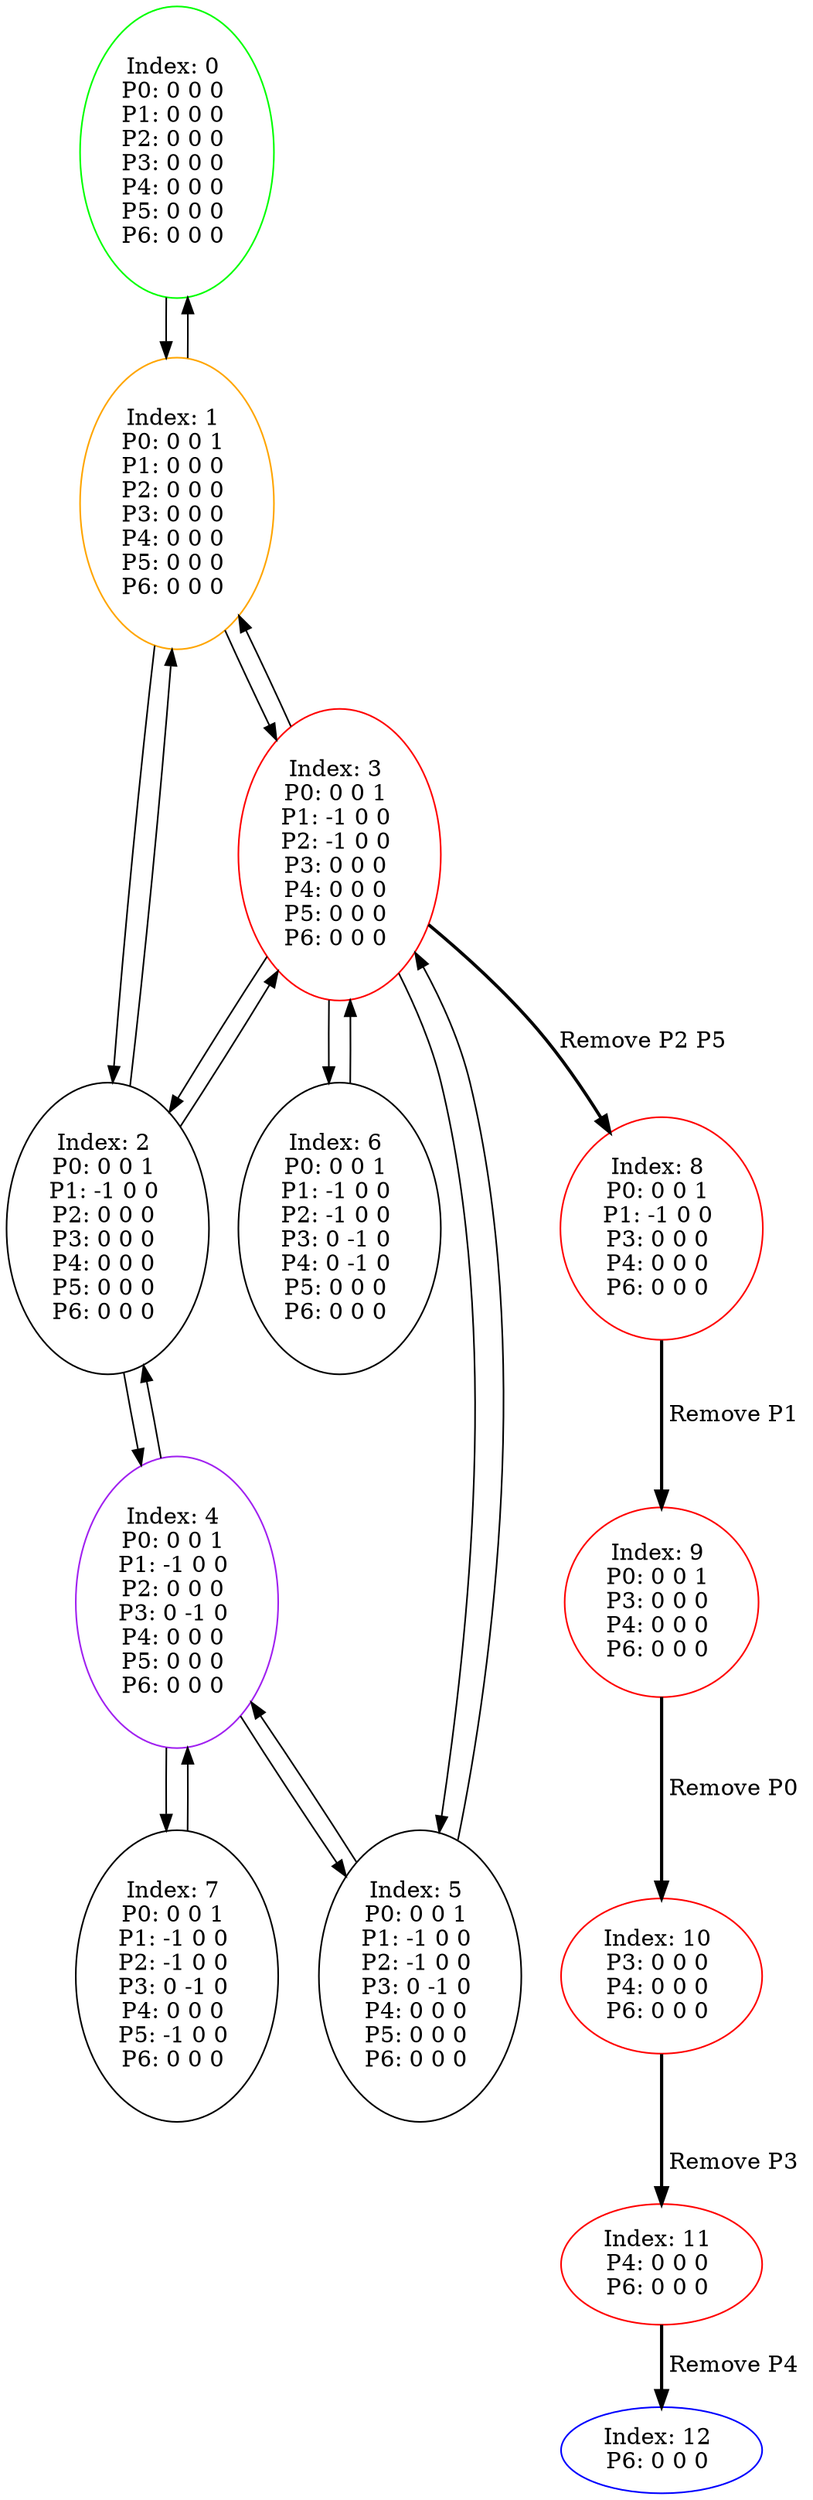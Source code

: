 digraph G {
color = "black"
0[label = "Index: 0 
P0: 0 0 0 
P1: 0 0 0 
P2: 0 0 0 
P3: 0 0 0 
P4: 0 0 0 
P5: 0 0 0 
P6: 0 0 0 
", color = "green"]
1[label = "Index: 1 
P0: 0 0 1 
P1: 0 0 0 
P2: 0 0 0 
P3: 0 0 0 
P4: 0 0 0 
P5: 0 0 0 
P6: 0 0 0 
", color = "orange"]
2[label = "Index: 2 
P0: 0 0 1 
P1: -1 0 0 
P2: 0 0 0 
P3: 0 0 0 
P4: 0 0 0 
P5: 0 0 0 
P6: 0 0 0 
"]
3[label = "Index: 3 
P0: 0 0 1 
P1: -1 0 0 
P2: -1 0 0 
P3: 0 0 0 
P4: 0 0 0 
P5: 0 0 0 
P6: 0 0 0 
", color = "red"]
4[label = "Index: 4 
P0: 0 0 1 
P1: -1 0 0 
P2: 0 0 0 
P3: 0 -1 0 
P4: 0 0 0 
P5: 0 0 0 
P6: 0 0 0 
", color = "purple"]
5[label = "Index: 5 
P0: 0 0 1 
P1: -1 0 0 
P2: -1 0 0 
P3: 0 -1 0 
P4: 0 0 0 
P5: 0 0 0 
P6: 0 0 0 
"]
6[label = "Index: 6 
P0: 0 0 1 
P1: -1 0 0 
P2: -1 0 0 
P3: 0 -1 0 
P4: 0 -1 0 
P5: 0 0 0 
P6: 0 0 0 
"]
7[label = "Index: 7 
P0: 0 0 1 
P1: -1 0 0 
P2: -1 0 0 
P3: 0 -1 0 
P4: 0 0 0 
P5: -1 0 0 
P6: 0 0 0 
"]
8[label = "Index: 8 
P0: 0 0 1 
P1: -1 0 0 
P3: 0 0 0 
P4: 0 0 0 
P6: 0 0 0 
", color = "red"]
9[label = "Index: 9 
P0: 0 0 1 
P3: 0 0 0 
P4: 0 0 0 
P6: 0 0 0 
", color = "red"]
10[label = "Index: 10 
P3: 0 0 0 
P4: 0 0 0 
P6: 0 0 0 
", color = "red"]
11[label = "Index: 11 
P4: 0 0 0 
P6: 0 0 0 
", color = "red"]
12[label = "Index: 12 
P6: 0 0 0 
", color = "blue"]
0 -> 1

1 -> 0
1 -> 2
1 -> 3

2 -> 1
2 -> 3
2 -> 4

3 -> 1
3 -> 2
3 -> 5
3 -> 6
3 -> 8[style=bold label=" Remove P2 P5 "];


4 -> 2
4 -> 5
4 -> 7

5 -> 3
5 -> 4

6 -> 3

7 -> 4

8 -> 9[style=bold label=" Remove P1 "];


9 -> 10[style=bold label=" Remove P0 "];


10 -> 11[style=bold label=" Remove P3 "];


11 -> 12[style=bold label=" Remove P4 "];


}

